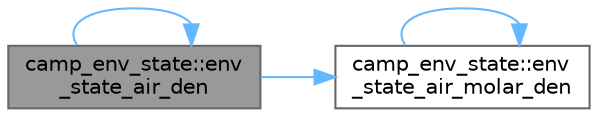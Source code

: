 digraph "camp_env_state::env_state_air_den"
{
 // LATEX_PDF_SIZE
  bgcolor="transparent";
  edge [fontname=Helvetica,fontsize=10,labelfontname=Helvetica,labelfontsize=10];
  node [fontname=Helvetica,fontsize=10,shape=box,height=0.2,width=0.4];
  rankdir="LR";
  Node1 [label="camp_env_state::env\l_state_air_den",height=0.2,width=0.4,color="gray40", fillcolor="grey60", style="filled", fontcolor="black",tooltip="Air density (kg m^{-3})."];
  Node1 -> Node1 [color="steelblue1",style="solid"];
  Node1 -> Node2 [color="steelblue1",style="solid"];
  Node2 [label="camp_env_state::env\l_state_air_molar_den",height=0.2,width=0.4,color="grey40", fillcolor="white", style="filled",URL="$namespacecamp__env__state.html#a1f549c4ca4ea9f5209b75fec899cb0a9",tooltip="Air molar density (mol m^{-3})."];
  Node2 -> Node2 [color="steelblue1",style="solid"];
}
